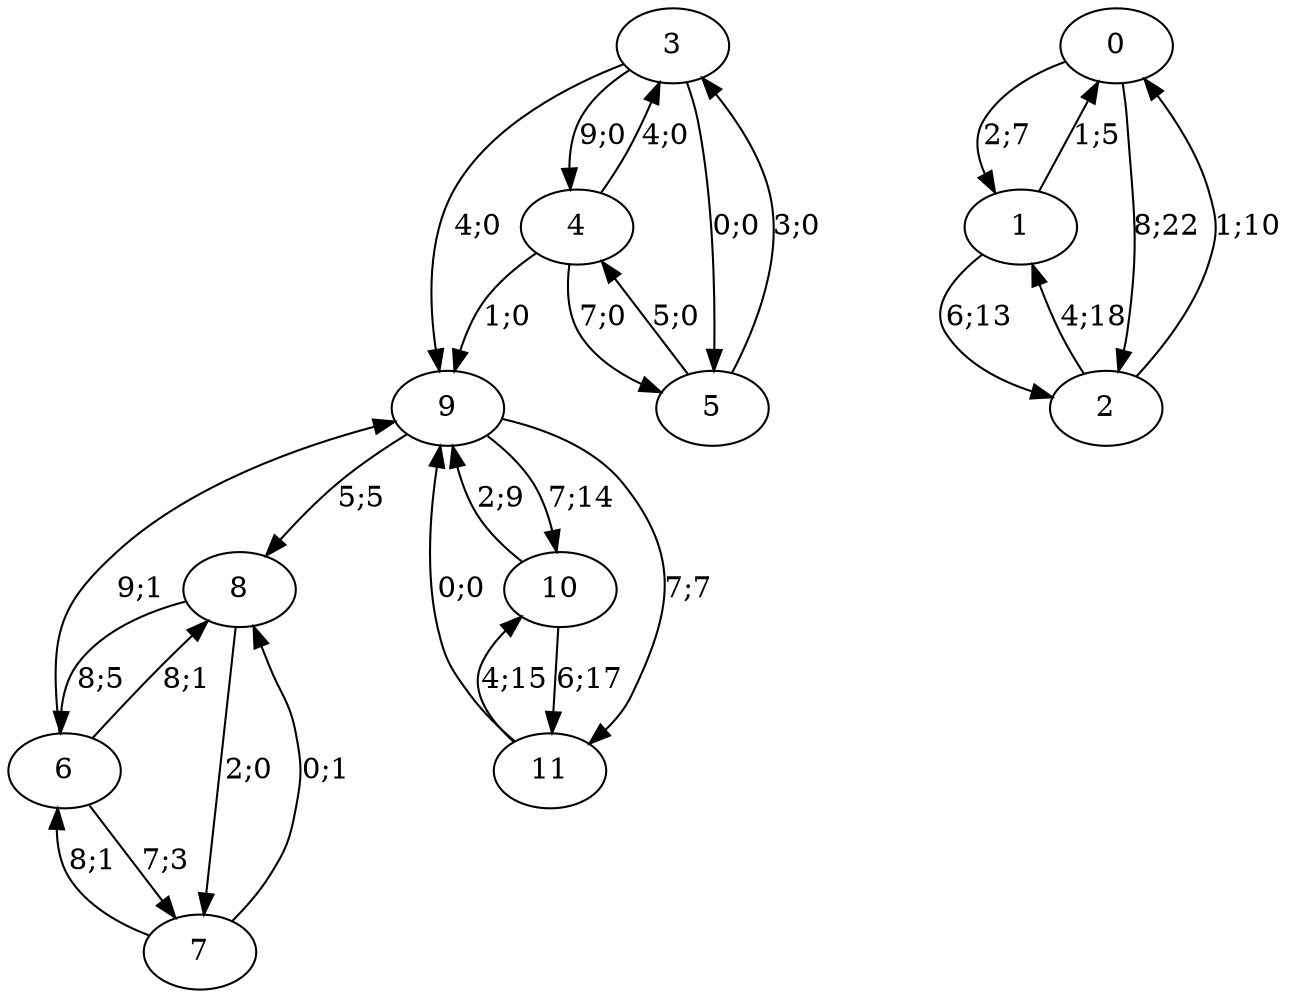 digraph graph185 {




















9 -> 8 [color=black,label="5;5"]
9 -> 10 [color=black,label="7;14"]
9 -> 11 [color=black,label="7;7"]


10 -> 9 [color=black,label="2;9"]
10 -> 11 [color=black,label="6;17"]


11 -> 9 [color=black,label="0;0"]
11 -> 10 [color=black,label="4;15"]














6 -> 9 [color=black,label="9;1"]
6 -> 7 [color=black,label="7;3"]
6 -> 8 [color=black,label="8;1"]


7 -> 6 [color=black,label="8;1"]
7 -> 8 [color=black,label="0;1"]


8 -> 6 [color=black,label="8;5"]
8 -> 7 [color=black,label="2;0"]








0 -> 1 [color=black,label="2;7"]
0 -> 2 [color=black,label="8;22"]


1 -> 0 [color=black,label="1;5"]
1 -> 2 [color=black,label="6;13"]


2 -> 0 [color=black,label="1;10"]
2 -> 1 [color=black,label="4;18"]


























3 -> 9 [color=black,label="4;0"]
3 -> 4 [color=black,label="9;0"]
3 -> 5 [color=black,label="0;0"]


4 -> 9 [color=black,label="1;0"]
4 -> 3 [color=black,label="4;0"]
4 -> 5 [color=black,label="7;0"]


5 -> 3 [color=black,label="3;0"]
5 -> 4 [color=black,label="5;0"]













}